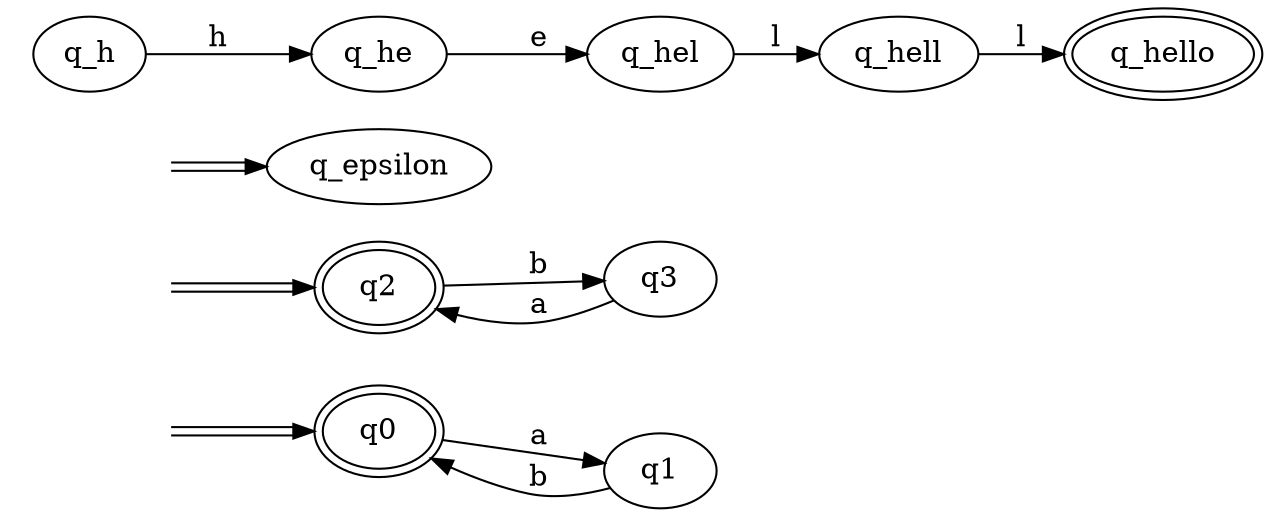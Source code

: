 digraph Automaton { 
  rankdir = LR
  0 [label="q0",peripheries=2];  1 [label="q1"];  2 [label="q2",peripheries=2];  3 [label="q3"];  4 [label="q_epsilon"];  5 [label="q_h"];  6 [label="q_he"];  7 [label="q_hel"];  8 [label="q_hell"];  9 [label="q_hello",peripheries=2];  start2 [style=invis]
  start2 -> 2[color="black:white:black"]
  start4 [style=invis]
  start4 -> 4[color="black:white:black"]
  start0 [style=invis]
  start0 -> 0[color="black:white:black"]
  0 -> 1 [label = "a" ]
  1 -> 0 [label = "b" ]
  2 -> 3 [label = "b" ]
  3 -> 2 [label = "a" ]
  5 -> 6 [label = "h" ]
  6 -> 7 [label = "e" ]
  7 -> 8 [label = "l" ]
  8 -> 9 [label = "l" ]
}

